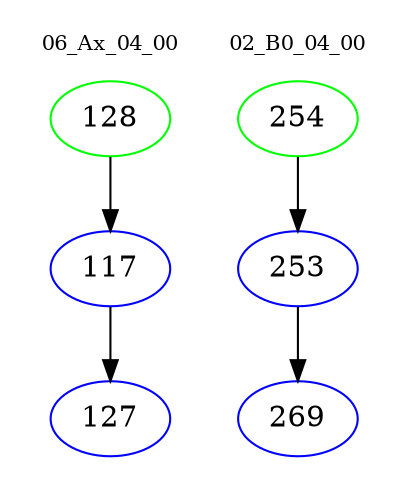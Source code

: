 digraph{
subgraph cluster_0 {
color = white
label = "06_Ax_04_00";
fontsize=10;
T0_128 [label="128", color="green"]
T0_128 -> T0_117 [color="black"]
T0_117 [label="117", color="blue"]
T0_117 -> T0_127 [color="black"]
T0_127 [label="127", color="blue"]
}
subgraph cluster_1 {
color = white
label = "02_B0_04_00";
fontsize=10;
T1_254 [label="254", color="green"]
T1_254 -> T1_253 [color="black"]
T1_253 [label="253", color="blue"]
T1_253 -> T1_269 [color="black"]
T1_269 [label="269", color="blue"]
}
}
